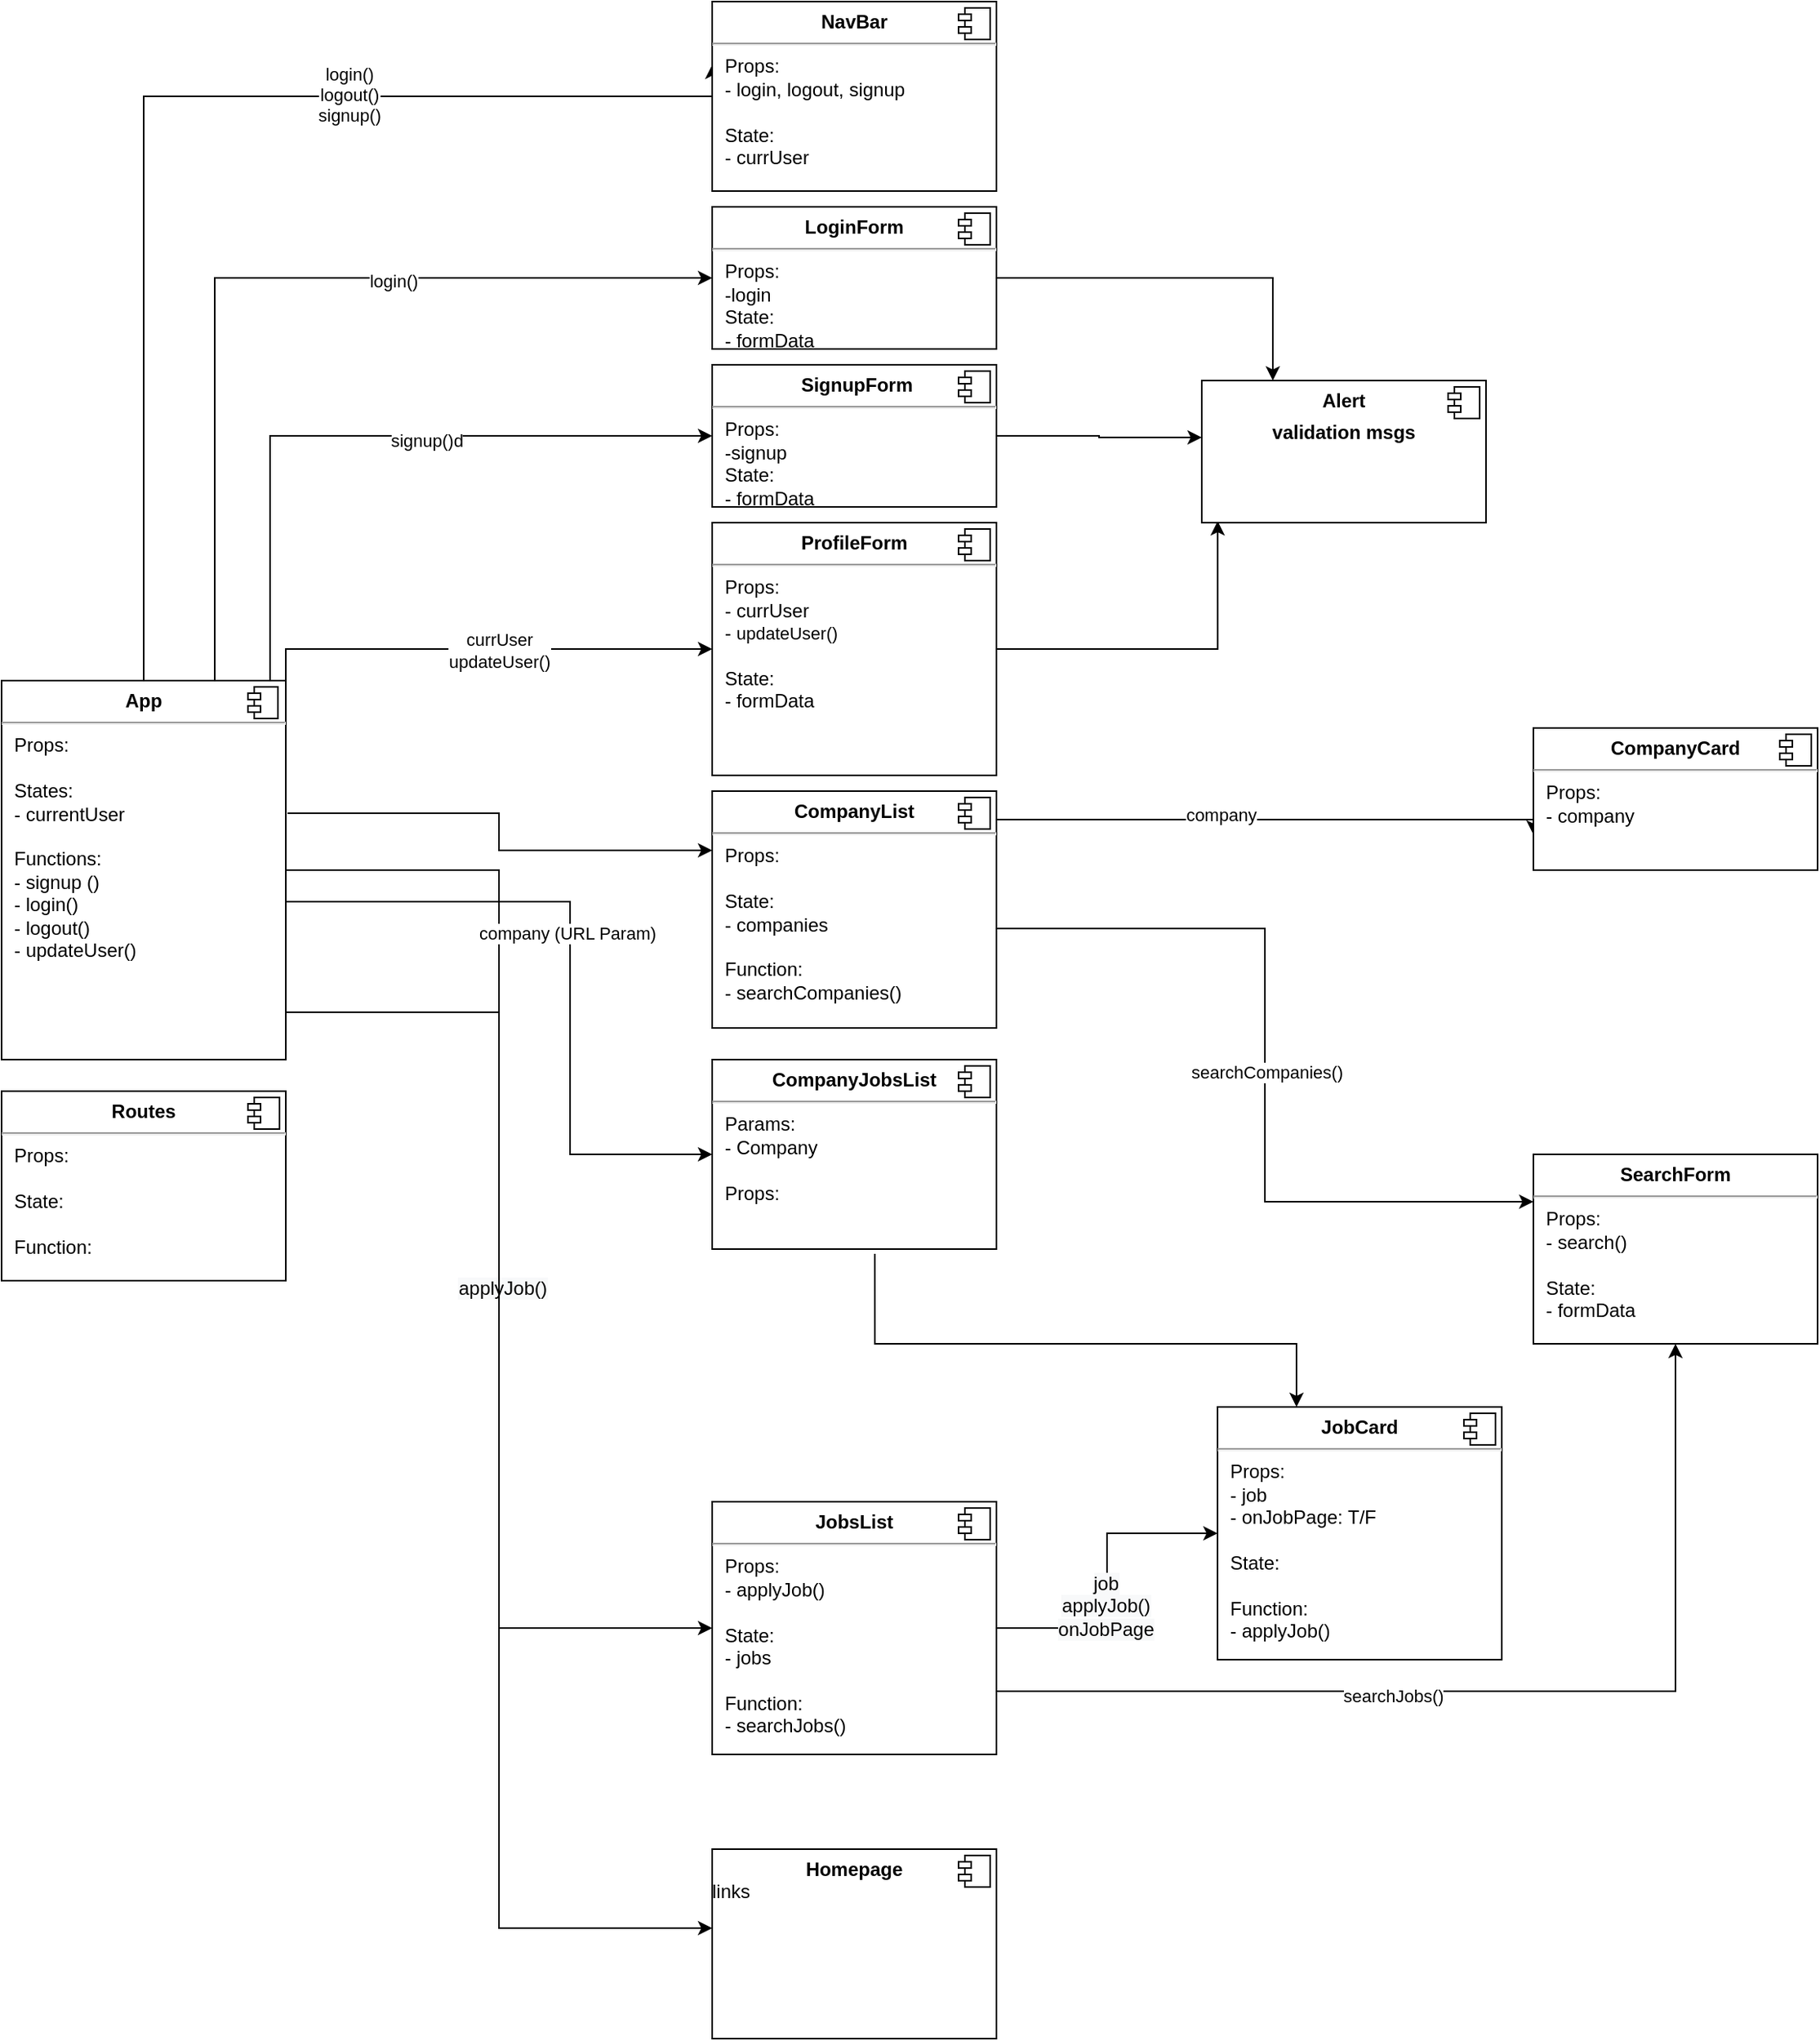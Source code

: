 <mxfile version="13.9.9" type="device"><diagram id="0BmwtcEySQi6ICkx32Ag" name="Page-1"><mxGraphModel dx="2095" dy="1227" grid="1" gridSize="10" guides="1" tooltips="1" connect="1" arrows="1" fold="1" page="1" pageScale="1" pageWidth="1200" pageHeight="1920" math="0" shadow="0"><root><mxCell id="0"/><mxCell id="1" parent="0"/><mxCell id="6CmVZ3AfxUf5qQqAX9dA-24" style="edgeStyle=orthogonalEdgeStyle;rounded=0;orthogonalLoop=1;jettySize=auto;html=1;entryX=0;entryY=0.333;entryDx=0;entryDy=0;entryPerimeter=0;" edge="1" parent="1" source="6CmVZ3AfxUf5qQqAX9dA-1" target="6CmVZ3AfxUf5qQqAX9dA-22"><mxGeometry relative="1" as="geometry"><Array as="points"><mxPoint x="120" y="90"/></Array></mxGeometry></mxCell><mxCell id="6CmVZ3AfxUf5qQqAX9dA-25" value="login()&lt;br&gt;logout()&lt;br&gt;signup()" style="edgeLabel;html=1;align=center;verticalAlign=middle;resizable=0;points=[];" vertex="1" connectable="0" parent="6CmVZ3AfxUf5qQqAX9dA-24"><mxGeometry x="0.333" y="1" relative="1" as="geometry"><mxPoint as="offset"/></mxGeometry></mxCell><mxCell id="6CmVZ3AfxUf5qQqAX9dA-26" style="edgeStyle=orthogonalEdgeStyle;rounded=0;orthogonalLoop=1;jettySize=auto;html=1;exitX=0.75;exitY=0;exitDx=0;exitDy=0;entryX=0;entryY=0.5;entryDx=0;entryDy=0;" edge="1" parent="1" source="6CmVZ3AfxUf5qQqAX9dA-1" target="6CmVZ3AfxUf5qQqAX9dA-11"><mxGeometry relative="1" as="geometry"/></mxCell><mxCell id="6CmVZ3AfxUf5qQqAX9dA-27" value="login()&lt;br&gt;" style="edgeLabel;html=1;align=center;verticalAlign=middle;resizable=0;points=[];" vertex="1" connectable="0" parent="6CmVZ3AfxUf5qQqAX9dA-26"><mxGeometry x="0.291" y="-2" relative="1" as="geometry"><mxPoint as="offset"/></mxGeometry></mxCell><mxCell id="6CmVZ3AfxUf5qQqAX9dA-30" style="edgeStyle=orthogonalEdgeStyle;rounded=0;orthogonalLoop=1;jettySize=auto;html=1;exitX=1;exitY=0;exitDx=0;exitDy=0;entryX=0;entryY=0.5;entryDx=0;entryDy=0;" edge="1" parent="1" source="6CmVZ3AfxUf5qQqAX9dA-1" target="6CmVZ3AfxUf5qQqAX9dA-7"><mxGeometry relative="1" as="geometry"/></mxCell><mxCell id="6CmVZ3AfxUf5qQqAX9dA-31" value="currUser&lt;br&gt;updateUser()" style="edgeLabel;html=1;align=center;verticalAlign=middle;resizable=0;points=[];" vertex="1" connectable="0" parent="6CmVZ3AfxUf5qQqAX9dA-30"><mxGeometry x="0.064" y="-1" relative="1" as="geometry"><mxPoint as="offset"/></mxGeometry></mxCell><mxCell id="6CmVZ3AfxUf5qQqAX9dA-32" style="edgeStyle=orthogonalEdgeStyle;rounded=0;orthogonalLoop=1;jettySize=auto;html=1;exitX=1.006;exitY=0.35;exitDx=0;exitDy=0;entryX=0;entryY=0.25;entryDx=0;entryDy=0;exitPerimeter=0;" edge="1" parent="1" source="6CmVZ3AfxUf5qQqAX9dA-1" target="6CmVZ3AfxUf5qQqAX9dA-3"><mxGeometry relative="1" as="geometry"/></mxCell><mxCell id="6CmVZ3AfxUf5qQqAX9dA-36" style="edgeStyle=orthogonalEdgeStyle;rounded=0;orthogonalLoop=1;jettySize=auto;html=1;exitX=1;exitY=0.5;exitDx=0;exitDy=0;entryX=0;entryY=0.5;entryDx=0;entryDy=0;" edge="1" parent="1" source="6CmVZ3AfxUf5qQqAX9dA-1" target="6CmVZ3AfxUf5qQqAX9dA-5"><mxGeometry relative="1" as="geometry"><Array as="points"><mxPoint x="210" y="670"/><mxPoint x="345" y="670"/><mxPoint x="345" y="1060"/></Array></mxGeometry></mxCell><mxCell id="6CmVZ3AfxUf5qQqAX9dA-40" value="&lt;span style=&quot;font-size: 12px ; text-align: left ; background-color: rgb(248 , 249 , 250)&quot;&gt;applyJob()&lt;/span&gt;" style="edgeLabel;html=1;align=center;verticalAlign=middle;resizable=0;points=[];" vertex="1" connectable="0" parent="6CmVZ3AfxUf5qQqAX9dA-36"><mxGeometry x="0.067" y="2" relative="1" as="geometry"><mxPoint as="offset"/></mxGeometry></mxCell><mxCell id="BlZJ6Jp_CeC7W5zDAMGk-4" style="edgeStyle=orthogonalEdgeStyle;rounded=0;orthogonalLoop=1;jettySize=auto;html=1;entryX=0;entryY=0.5;entryDx=0;entryDy=0;" edge="1" parent="1" source="6CmVZ3AfxUf5qQqAX9dA-1" target="BlZJ6Jp_CeC7W5zDAMGk-2"><mxGeometry relative="1" as="geometry"><Array as="points"><mxPoint x="200" y="305"/></Array></mxGeometry></mxCell><mxCell id="BlZJ6Jp_CeC7W5zDAMGk-5" value="signup()d" style="edgeLabel;html=1;align=center;verticalAlign=middle;resizable=0;points=[];" connectable="0" vertex="1" parent="BlZJ6Jp_CeC7W5zDAMGk-4"><mxGeometry x="0.168" y="-3" relative="1" as="geometry"><mxPoint as="offset"/></mxGeometry></mxCell><mxCell id="BlZJ6Jp_CeC7W5zDAMGk-8" style="edgeStyle=orthogonalEdgeStyle;rounded=0;orthogonalLoop=1;jettySize=auto;html=1;entryX=0;entryY=0.417;entryDx=0;entryDy=0;entryPerimeter=0;" edge="1" parent="1" source="6CmVZ3AfxUf5qQqAX9dA-1" target="BlZJ6Jp_CeC7W5zDAMGk-6"><mxGeometry relative="1" as="geometry"/></mxCell><mxCell id="6CmVZ3AfxUf5qQqAX9dA-1" value="&lt;p style=&quot;margin: 0px ; margin-top: 6px ; text-align: center&quot;&gt;&lt;b&gt;App&lt;/b&gt;&lt;/p&gt;&lt;hr&gt;&lt;p style=&quot;margin: 0px ; margin-left: 8px&quot;&gt;Props:&lt;/p&gt;&lt;p style=&quot;margin: 0px ; margin-left: 8px&quot;&gt;&lt;br&gt;&lt;/p&gt;&lt;p style=&quot;margin: 0px ; margin-left: 8px&quot;&gt;States:&lt;/p&gt;&lt;p style=&quot;margin: 0px ; margin-left: 8px&quot;&gt;- currentUser&lt;br&gt;&lt;br&gt;&lt;/p&gt;&lt;p style=&quot;margin: 0px ; margin-left: 8px&quot;&gt;Functions:&lt;/p&gt;&lt;p style=&quot;margin: 0px ; margin-left: 8px&quot;&gt;&lt;span&gt;- signup ()&lt;/span&gt;&lt;br&gt;&lt;/p&gt;&lt;p style=&quot;margin: 0px ; margin-left: 8px&quot;&gt;- login()&lt;/p&gt;&lt;p style=&quot;margin: 0px ; margin-left: 8px&quot;&gt;- logout()&lt;/p&gt;&lt;p style=&quot;margin: 0px ; margin-left: 8px&quot;&gt;- updateUser()&lt;/p&gt;&lt;p style=&quot;margin: 0px ; margin-left: 8px&quot;&gt;&lt;br&gt;&lt;/p&gt;" style="align=left;overflow=fill;html=1;dropTarget=0;" vertex="1" parent="1"><mxGeometry x="30" y="460" width="180" height="240" as="geometry"/></mxCell><mxCell id="6CmVZ3AfxUf5qQqAX9dA-2" value="" style="shape=component;jettyWidth=8;jettyHeight=4;" vertex="1" parent="6CmVZ3AfxUf5qQqAX9dA-1"><mxGeometry x="1" width="19" height="20" relative="1" as="geometry"><mxPoint x="-24" y="4" as="offset"/></mxGeometry></mxCell><mxCell id="6CmVZ3AfxUf5qQqAX9dA-38" style="edgeStyle=orthogonalEdgeStyle;rounded=0;orthogonalLoop=1;jettySize=auto;html=1;exitX=1;exitY=0.75;exitDx=0;exitDy=0;" edge="1" parent="1" source="6CmVZ3AfxUf5qQqAX9dA-1" target="6CmVZ3AfxUf5qQqAX9dA-18"><mxGeometry relative="1" as="geometry"><Array as="points"><mxPoint x="210" y="600"/><mxPoint x="390" y="600"/><mxPoint x="390" y="760"/></Array></mxGeometry></mxCell><mxCell id="6CmVZ3AfxUf5qQqAX9dA-48" value="company (URL Param)" style="edgeLabel;html=1;align=center;verticalAlign=middle;resizable=0;points=[];" vertex="1" connectable="0" parent="6CmVZ3AfxUf5qQqAX9dA-38"><mxGeometry x="0.021" y="-2" relative="1" as="geometry"><mxPoint as="offset"/></mxGeometry></mxCell><mxCell id="6CmVZ3AfxUf5qQqAX9dA-45" style="edgeStyle=orthogonalEdgeStyle;rounded=0;orthogonalLoop=1;jettySize=auto;html=1;exitX=1;exitY=0.25;exitDx=0;exitDy=0;entryX=0;entryY=0.75;entryDx=0;entryDy=0;" edge="1" parent="1" source="6CmVZ3AfxUf5qQqAX9dA-3" target="6CmVZ3AfxUf5qQqAX9dA-20"><mxGeometry relative="1" as="geometry"><Array as="points"><mxPoint x="1000" y="548"/></Array></mxGeometry></mxCell><mxCell id="6CmVZ3AfxUf5qQqAX9dA-46" value="company" style="edgeLabel;html=1;align=center;verticalAlign=middle;resizable=0;points=[];" vertex="1" connectable="0" parent="6CmVZ3AfxUf5qQqAX9dA-45"><mxGeometry x="-0.124" y="4" relative="1" as="geometry"><mxPoint y="1" as="offset"/></mxGeometry></mxCell><mxCell id="6CmVZ3AfxUf5qQqAX9dA-49" style="edgeStyle=orthogonalEdgeStyle;rounded=0;orthogonalLoop=1;jettySize=auto;html=1;exitX=1;exitY=0.58;exitDx=0;exitDy=0;entryX=0;entryY=0.25;entryDx=0;entryDy=0;exitPerimeter=0;" edge="1" parent="1" source="6CmVZ3AfxUf5qQqAX9dA-3" target="6CmVZ3AfxUf5qQqAX9dA-9"><mxGeometry relative="1" as="geometry"><mxPoint x="660" y="862.5" as="sourcePoint"/></mxGeometry></mxCell><mxCell id="6CmVZ3AfxUf5qQqAX9dA-52" value="searchCompanies()" style="edgeLabel;html=1;align=center;verticalAlign=middle;resizable=0;points=[];" vertex="1" connectable="0" parent="6CmVZ3AfxUf5qQqAX9dA-49"><mxGeometry x="0.011" y="1" relative="1" as="geometry"><mxPoint y="1" as="offset"/></mxGeometry></mxCell><mxCell id="6CmVZ3AfxUf5qQqAX9dA-3" value="&lt;p style=&quot;margin: 0px ; margin-top: 6px ; text-align: center&quot;&gt;&lt;b&gt;CompanyList&lt;/b&gt;&lt;/p&gt;&lt;hr&gt;&lt;p style=&quot;margin: 0px ; margin-left: 8px&quot;&gt;Props:&lt;/p&gt;&lt;p style=&quot;margin: 0px ; margin-left: 8px&quot;&gt;&lt;br&gt;&lt;/p&gt;&lt;p style=&quot;margin: 0px ; margin-left: 8px&quot;&gt;State:&amp;nbsp;&lt;/p&gt;&lt;p style=&quot;margin: 0px ; margin-left: 8px&quot;&gt;- companies&lt;/p&gt;&lt;p style=&quot;margin: 0px ; margin-left: 8px&quot;&gt;&lt;br&gt;&lt;/p&gt;&lt;p style=&quot;margin: 0px 0px 0px 8px&quot;&gt;Function:&lt;/p&gt;&lt;p style=&quot;margin: 0px 0px 0px 8px&quot;&gt;- searchCompanies()&lt;br&gt;&lt;/p&gt;&lt;p style=&quot;margin: 0px 0px 0px 8px&quot;&gt;&lt;br&gt;&lt;/p&gt;" style="align=left;overflow=fill;html=1;dropTarget=0;" vertex="1" parent="1"><mxGeometry x="480" y="530" width="180" height="150" as="geometry"/></mxCell><mxCell id="6CmVZ3AfxUf5qQqAX9dA-4" value="" style="shape=component;jettyWidth=8;jettyHeight=4;" vertex="1" parent="6CmVZ3AfxUf5qQqAX9dA-3"><mxGeometry x="1" width="20" height="20" relative="1" as="geometry"><mxPoint x="-24" y="4" as="offset"/></mxGeometry></mxCell><mxCell id="6CmVZ3AfxUf5qQqAX9dA-39" style="edgeStyle=orthogonalEdgeStyle;rounded=0;orthogonalLoop=1;jettySize=auto;html=1;exitX=1;exitY=0.5;exitDx=0;exitDy=0;" edge="1" parent="1" source="6CmVZ3AfxUf5qQqAX9dA-5" target="6CmVZ3AfxUf5qQqAX9dA-16"><mxGeometry relative="1" as="geometry"/></mxCell><mxCell id="6CmVZ3AfxUf5qQqAX9dA-41" value="&lt;span style=&quot;font-size: 12px ; text-align: left ; background-color: rgb(248 , 249 , 250)&quot;&gt;job&lt;br&gt;applyJob()&lt;br&gt;onJobPage&lt;br&gt;&lt;/span&gt;" style="edgeLabel;html=1;align=center;verticalAlign=middle;resizable=0;points=[];" vertex="1" connectable="0" parent="6CmVZ3AfxUf5qQqAX9dA-39"><mxGeometry x="-0.157" y="1" relative="1" as="geometry"><mxPoint as="offset"/></mxGeometry></mxCell><mxCell id="6CmVZ3AfxUf5qQqAX9dA-50" style="edgeStyle=orthogonalEdgeStyle;rounded=0;orthogonalLoop=1;jettySize=auto;html=1;exitX=1;exitY=0.25;exitDx=0;exitDy=0;entryX=0.5;entryY=1;entryDx=0;entryDy=0;" edge="1" parent="1" source="6CmVZ3AfxUf5qQqAX9dA-5" target="6CmVZ3AfxUf5qQqAX9dA-9"><mxGeometry relative="1" as="geometry"><Array as="points"><mxPoint x="660" y="1100"/><mxPoint x="1090" y="1100"/></Array></mxGeometry></mxCell><mxCell id="6CmVZ3AfxUf5qQqAX9dA-51" value="searchJobs()" style="edgeLabel;html=1;align=center;verticalAlign=middle;resizable=0;points=[];" vertex="1" connectable="0" parent="6CmVZ3AfxUf5qQqAX9dA-50"><mxGeometry x="-0.094" y="-3" relative="1" as="geometry"><mxPoint as="offset"/></mxGeometry></mxCell><mxCell id="6CmVZ3AfxUf5qQqAX9dA-5" value="&lt;p style=&quot;margin: 0px ; margin-top: 6px ; text-align: center&quot;&gt;&lt;b&gt;JobsList&lt;/b&gt;&lt;/p&gt;&lt;hr&gt;&lt;p style=&quot;margin: 0px 0px 0px 8px&quot;&gt;Props:&lt;/p&gt;&lt;p style=&quot;margin: 0px 0px 0px 8px&quot;&gt;- applyJob()&lt;/p&gt;&lt;p style=&quot;margin: 0px 0px 0px 8px&quot;&gt;&lt;br&gt;&lt;/p&gt;&lt;p style=&quot;margin: 0px 0px 0px 8px&quot;&gt;State:&amp;nbsp;&lt;/p&gt;&lt;p style=&quot;margin: 0px 0px 0px 8px&quot;&gt;- jobs&lt;/p&gt;&lt;p style=&quot;margin: 0px 0px 0px 8px&quot;&gt;&lt;br&gt;&lt;/p&gt;&lt;p style=&quot;margin: 0px 0px 0px 8px&quot;&gt;Function:&lt;/p&gt;&lt;p style=&quot;margin: 0px 0px 0px 8px&quot;&gt;- searchJobs()&lt;/p&gt;" style="align=left;overflow=fill;html=1;dropTarget=0;" vertex="1" parent="1"><mxGeometry x="480" y="980" width="180" height="160" as="geometry"/></mxCell><mxCell id="6CmVZ3AfxUf5qQqAX9dA-6" value="" style="shape=component;jettyWidth=8;jettyHeight=4;" vertex="1" parent="6CmVZ3AfxUf5qQqAX9dA-5"><mxGeometry x="1" width="20" height="20" relative="1" as="geometry"><mxPoint x="-24" y="4" as="offset"/></mxGeometry></mxCell><mxCell id="BlZJ6Jp_CeC7W5zDAMGk-13" style="edgeStyle=orthogonalEdgeStyle;rounded=0;orthogonalLoop=1;jettySize=auto;html=1;exitX=1;exitY=0.5;exitDx=0;exitDy=0;entryX=0.056;entryY=0.989;entryDx=0;entryDy=0;entryPerimeter=0;" edge="1" parent="1" source="6CmVZ3AfxUf5qQqAX9dA-7" target="BlZJ6Jp_CeC7W5zDAMGk-9"><mxGeometry relative="1" as="geometry"/></mxCell><mxCell id="6CmVZ3AfxUf5qQqAX9dA-7" value="&lt;p style=&quot;margin: 0px ; margin-top: 6px ; text-align: center&quot;&gt;&lt;b&gt;ProfileForm&lt;/b&gt;&lt;/p&gt;&lt;hr&gt;&lt;p style=&quot;margin: 0px ; margin-left: 8px&quot;&gt;Props:&lt;/p&gt;&lt;p style=&quot;margin: 0px ; margin-left: 8px&quot;&gt;- currUser&lt;/p&gt;&lt;p style=&quot;margin: 0px ; margin-left: 8px&quot;&gt;-&amp;nbsp;&lt;span style=&quot;background-color: rgb(255 , 255 , 255) ; font-size: 11px&quot;&gt;updateUser()&lt;/span&gt;&lt;/p&gt;&lt;p style=&quot;margin: 0px ; margin-left: 8px&quot;&gt;&lt;br&gt;&lt;/p&gt;&lt;p style=&quot;margin: 0px ; margin-left: 8px&quot;&gt;State:&lt;/p&gt;&lt;p style=&quot;margin: 0px ; margin-left: 8px&quot;&gt;- formData&lt;/p&gt;" style="align=left;overflow=fill;html=1;dropTarget=0;" vertex="1" parent="1"><mxGeometry x="480" y="360" width="180" height="160" as="geometry"/></mxCell><mxCell id="6CmVZ3AfxUf5qQqAX9dA-8" value="" style="shape=component;jettyWidth=8;jettyHeight=4;" vertex="1" parent="6CmVZ3AfxUf5qQqAX9dA-7"><mxGeometry x="1" width="20" height="20" relative="1" as="geometry"><mxPoint x="-24" y="4" as="offset"/></mxGeometry></mxCell><mxCell id="6CmVZ3AfxUf5qQqAX9dA-9" value="&lt;p style=&quot;margin: 0px ; margin-top: 6px ; text-align: center&quot;&gt;&lt;b&gt;SearchForm&lt;/b&gt;&lt;/p&gt;&lt;hr&gt;&lt;p style=&quot;margin: 0px ; margin-left: 8px&quot;&gt;Props:&lt;/p&gt;&lt;p style=&quot;margin: 0px ; margin-left: 8px&quot;&gt;- search()&lt;/p&gt;&lt;p style=&quot;margin: 0px ; margin-left: 8px&quot;&gt;&lt;br&gt;&lt;/p&gt;&lt;p style=&quot;margin: 0px ; margin-left: 8px&quot;&gt;State:&lt;/p&gt;&lt;p style=&quot;margin: 0px ; margin-left: 8px&quot;&gt;- formData&lt;/p&gt;" style="align=left;overflow=fill;html=1;dropTarget=0;" vertex="1" parent="1"><mxGeometry x="1000" y="760" width="180" height="120" as="geometry"/></mxCell><mxCell id="BlZJ6Jp_CeC7W5zDAMGk-11" style="edgeStyle=orthogonalEdgeStyle;rounded=0;orthogonalLoop=1;jettySize=auto;html=1;entryX=0.25;entryY=0;entryDx=0;entryDy=0;" edge="1" parent="1" source="6CmVZ3AfxUf5qQqAX9dA-11" target="BlZJ6Jp_CeC7W5zDAMGk-9"><mxGeometry relative="1" as="geometry"/></mxCell><mxCell id="6CmVZ3AfxUf5qQqAX9dA-11" value="&lt;p style=&quot;margin: 0px ; margin-top: 6px ; text-align: center&quot;&gt;&lt;b&gt;LoginForm&lt;/b&gt;&lt;/p&gt;&lt;hr&gt;&lt;p style=&quot;margin: 0px ; margin-left: 8px&quot;&gt;Props:&lt;/p&gt;&lt;p style=&quot;margin: 0px ; margin-left: 8px&quot;&gt;-login&lt;/p&gt;&lt;p style=&quot;margin: 0px ; margin-left: 8px&quot;&gt;&lt;span&gt;State:&lt;/span&gt;&lt;br&gt;&lt;/p&gt;&lt;p style=&quot;margin: 0px ; margin-left: 8px&quot;&gt;- formData&lt;/p&gt;" style="align=left;overflow=fill;html=1;dropTarget=0;" vertex="1" parent="1"><mxGeometry x="480" y="160" width="180" height="90" as="geometry"/></mxCell><mxCell id="6CmVZ3AfxUf5qQqAX9dA-12" value="" style="shape=component;jettyWidth=8;jettyHeight=4;" vertex="1" parent="6CmVZ3AfxUf5qQqAX9dA-11"><mxGeometry x="1" width="20" height="20" relative="1" as="geometry"><mxPoint x="-24" y="4" as="offset"/></mxGeometry></mxCell><mxCell id="6CmVZ3AfxUf5qQqAX9dA-16" value="&lt;p style=&quot;margin: 0px ; margin-top: 6px ; text-align: center&quot;&gt;&lt;b&gt;JobCard&lt;/b&gt;&lt;/p&gt;&lt;hr&gt;&lt;p style=&quot;margin: 0px ; margin-left: 8px&quot;&gt;Props:&lt;/p&gt;&lt;p style=&quot;margin: 0px ; margin-left: 8px&quot;&gt;- job&lt;/p&gt;&lt;p style=&quot;margin: 0px ; margin-left: 8px&quot;&gt;&lt;span&gt;- onJobPage: T/F&lt;/span&gt;&lt;br&gt;&lt;/p&gt;&lt;p style=&quot;margin: 0px ; margin-left: 8px&quot;&gt;&lt;br&gt;&lt;/p&gt;&lt;p style=&quot;margin: 0px ; margin-left: 8px&quot;&gt;State:&lt;br&gt;&lt;br&gt;&lt;/p&gt;&lt;p style=&quot;margin: 0px ; margin-left: 8px&quot;&gt;Function:&lt;/p&gt;&lt;p style=&quot;margin: 0px 0px 0px 8px&quot;&gt;- applyJob()&lt;/p&gt;&lt;div&gt;&lt;br&gt;&lt;/div&gt;" style="align=left;overflow=fill;html=1;dropTarget=0;" vertex="1" parent="1"><mxGeometry x="800" y="920" width="180" height="160" as="geometry"/></mxCell><mxCell id="6CmVZ3AfxUf5qQqAX9dA-17" value="" style="shape=component;jettyWidth=8;jettyHeight=4;" vertex="1" parent="6CmVZ3AfxUf5qQqAX9dA-16"><mxGeometry x="1" width="20" height="20" relative="1" as="geometry"><mxPoint x="-24" y="4" as="offset"/></mxGeometry></mxCell><mxCell id="6CmVZ3AfxUf5qQqAX9dA-43" style="edgeStyle=orthogonalEdgeStyle;rounded=0;orthogonalLoop=1;jettySize=auto;html=1;exitX=0.572;exitY=1.025;exitDx=0;exitDy=0;exitPerimeter=0;" edge="1" parent="1" source="6CmVZ3AfxUf5qQqAX9dA-18"><mxGeometry relative="1" as="geometry"><mxPoint x="610" y="900" as="sourcePoint"/><mxPoint x="850" y="920" as="targetPoint"/><Array as="points"><mxPoint x="583" y="880"/><mxPoint x="850" y="880"/></Array></mxGeometry></mxCell><mxCell id="6CmVZ3AfxUf5qQqAX9dA-18" value="&lt;p style=&quot;margin: 0px ; margin-top: 6px ; text-align: center&quot;&gt;&lt;b&gt;CompanyJobsList&lt;/b&gt;&lt;/p&gt;&lt;hr&gt;&lt;p style=&quot;margin: 0px ; margin-left: 8px&quot;&gt;Params:&lt;/p&gt;&lt;p style=&quot;margin: 0px ; margin-left: 8px&quot;&gt;- Company&lt;/p&gt;&lt;p style=&quot;margin: 0px ; margin-left: 8px&quot;&gt;&lt;br&gt;&lt;/p&gt;&lt;p style=&quot;margin: 0px ; margin-left: 8px&quot;&gt;Props:&lt;/p&gt;&lt;p style=&quot;margin: 0px ; margin-left: 8px&quot;&gt;&lt;br&gt;&lt;/p&gt;&lt;p style=&quot;margin: 0px ; margin-left: 8px&quot;&gt;&amp;nbsp;&lt;/p&gt;" style="align=left;overflow=fill;html=1;dropTarget=0;" vertex="1" parent="1"><mxGeometry x="480" y="700" width="180" height="120" as="geometry"/></mxCell><mxCell id="6CmVZ3AfxUf5qQqAX9dA-19" value="" style="shape=component;jettyWidth=8;jettyHeight=4;" vertex="1" parent="6CmVZ3AfxUf5qQqAX9dA-18"><mxGeometry x="1" width="20" height="20" relative="1" as="geometry"><mxPoint x="-24" y="4" as="offset"/></mxGeometry></mxCell><mxCell id="6CmVZ3AfxUf5qQqAX9dA-20" value="&lt;p style=&quot;margin: 0px ; margin-top: 6px ; text-align: center&quot;&gt;&lt;b&gt;CompanyCard&lt;/b&gt;&lt;/p&gt;&lt;hr&gt;&lt;p style=&quot;margin: 0px ; margin-left: 8px&quot;&gt;Props:&lt;/p&gt;&lt;p style=&quot;margin: 0px ; margin-left: 8px&quot;&gt;- company&lt;/p&gt;" style="align=left;overflow=fill;html=1;dropTarget=0;" vertex="1" parent="1"><mxGeometry x="1000" y="490" width="180" height="90" as="geometry"/></mxCell><mxCell id="6CmVZ3AfxUf5qQqAX9dA-21" value="" style="shape=component;jettyWidth=8;jettyHeight=4;" vertex="1" parent="6CmVZ3AfxUf5qQqAX9dA-20"><mxGeometry x="1" width="20" height="20" relative="1" as="geometry"><mxPoint x="-24" y="4" as="offset"/></mxGeometry></mxCell><mxCell id="6CmVZ3AfxUf5qQqAX9dA-22" value="&lt;p style=&quot;margin: 0px ; margin-top: 6px ; text-align: center&quot;&gt;&lt;b&gt;NavBar&lt;/b&gt;&lt;/p&gt;&lt;hr&gt;&lt;p style=&quot;margin: 0px ; margin-left: 8px&quot;&gt;Props:&lt;/p&gt;&lt;p style=&quot;margin: 0px ; margin-left: 8px&quot;&gt;- login, logout, signup&lt;/p&gt;&lt;p style=&quot;margin: 0px ; margin-left: 8px&quot;&gt;&lt;br&gt;&lt;/p&gt;&lt;p style=&quot;margin: 0px ; margin-left: 8px&quot;&gt;State:&lt;/p&gt;&lt;p style=&quot;margin: 0px ; margin-left: 8px&quot;&gt;- currUser&lt;/p&gt;" style="align=left;overflow=fill;html=1;dropTarget=0;" vertex="1" parent="1"><mxGeometry x="480" y="30" width="180" height="120" as="geometry"/></mxCell><mxCell id="6CmVZ3AfxUf5qQqAX9dA-23" value="" style="shape=component;jettyWidth=8;jettyHeight=4;" vertex="1" parent="6CmVZ3AfxUf5qQqAX9dA-22"><mxGeometry x="1" width="20" height="20" relative="1" as="geometry"><mxPoint x="-24" y="4" as="offset"/></mxGeometry></mxCell><mxCell id="6CmVZ3AfxUf5qQqAX9dA-34" value="&lt;p style=&quot;margin: 0px ; margin-top: 6px ; text-align: center&quot;&gt;&lt;b&gt;Routes&lt;/b&gt;&lt;/p&gt;&lt;hr&gt;&lt;p style=&quot;margin: 0px 0px 0px 8px&quot;&gt;Props:&lt;/p&gt;&lt;p style=&quot;margin: 0px 0px 0px 8px&quot;&gt;&lt;br&gt;&lt;/p&gt;&lt;p style=&quot;margin: 0px 0px 0px 8px&quot;&gt;State:&amp;nbsp;&lt;/p&gt;&lt;p style=&quot;margin: 0px 0px 0px 8px&quot;&gt;&lt;br&gt;&lt;/p&gt;&lt;p style=&quot;margin: 0px 0px 0px 8px&quot;&gt;Function:&lt;/p&gt;" style="align=left;overflow=fill;html=1;dropTarget=0;" vertex="1" parent="1"><mxGeometry x="30" y="720" width="180" height="120" as="geometry"/></mxCell><mxCell id="6CmVZ3AfxUf5qQqAX9dA-35" value="" style="shape=component;jettyWidth=8;jettyHeight=4;" vertex="1" parent="6CmVZ3AfxUf5qQqAX9dA-34"><mxGeometry x="1" width="20" height="20" relative="1" as="geometry"><mxPoint x="-24" y="4" as="offset"/></mxGeometry></mxCell><mxCell id="BlZJ6Jp_CeC7W5zDAMGk-12" style="edgeStyle=orthogonalEdgeStyle;rounded=0;orthogonalLoop=1;jettySize=auto;html=1;entryX=0;entryY=0.4;entryDx=0;entryDy=0;entryPerimeter=0;" edge="1" parent="1" source="BlZJ6Jp_CeC7W5zDAMGk-2" target="BlZJ6Jp_CeC7W5zDAMGk-9"><mxGeometry relative="1" as="geometry"/></mxCell><mxCell id="BlZJ6Jp_CeC7W5zDAMGk-2" value="&lt;p style=&quot;margin: 0px ; margin-top: 6px ; text-align: center&quot;&gt;&lt;b&gt;&amp;nbsp;SignupForm&lt;/b&gt;&lt;/p&gt;&lt;hr&gt;&lt;p style=&quot;margin: 0px ; margin-left: 8px&quot;&gt;Props:&lt;/p&gt;&lt;p style=&quot;margin: 0px ; margin-left: 8px&quot;&gt;&lt;span&gt;-signup&lt;/span&gt;&lt;/p&gt;&lt;p style=&quot;margin: 0px ; margin-left: 8px&quot;&gt;&lt;span&gt;State:&lt;/span&gt;&lt;br&gt;&lt;/p&gt;&lt;p style=&quot;margin: 0px ; margin-left: 8px&quot;&gt;- formData&lt;/p&gt;" style="align=left;overflow=fill;html=1;dropTarget=0;" vertex="1" parent="1"><mxGeometry x="480" y="260" width="180" height="90" as="geometry"/></mxCell><mxCell id="BlZJ6Jp_CeC7W5zDAMGk-3" value="" style="shape=component;jettyWidth=8;jettyHeight=4;" vertex="1" parent="BlZJ6Jp_CeC7W5zDAMGk-2"><mxGeometry x="1" width="20" height="20" relative="1" as="geometry"><mxPoint x="-24" y="4" as="offset"/></mxGeometry></mxCell><mxCell id="BlZJ6Jp_CeC7W5zDAMGk-6" value="&lt;p style=&quot;margin: 0px ; margin-top: 6px ; text-align: center&quot;&gt;&lt;b&gt;Homepage&lt;/b&gt;&lt;/p&gt;links" style="align=left;overflow=fill;html=1;dropTarget=0;" vertex="1" parent="1"><mxGeometry x="480" y="1200" width="180" height="120" as="geometry"/></mxCell><mxCell id="BlZJ6Jp_CeC7W5zDAMGk-7" value="" style="shape=component;jettyWidth=8;jettyHeight=4;" vertex="1" parent="BlZJ6Jp_CeC7W5zDAMGk-6"><mxGeometry x="1" width="20" height="20" relative="1" as="geometry"><mxPoint x="-24" y="4" as="offset"/></mxGeometry></mxCell><mxCell id="BlZJ6Jp_CeC7W5zDAMGk-9" value="&lt;p style=&quot;margin: 0px ; margin-top: 6px ; text-align: center&quot;&gt;&lt;b&gt;Alert&lt;/b&gt;&lt;/p&gt;&lt;p style=&quot;margin: 0px ; margin-top: 6px ; text-align: center&quot;&gt;&lt;b&gt;validation msgs&lt;/b&gt;&lt;/p&gt;" style="align=left;overflow=fill;html=1;dropTarget=0;" vertex="1" parent="1"><mxGeometry x="790" y="270" width="180" height="90" as="geometry"/></mxCell><mxCell id="BlZJ6Jp_CeC7W5zDAMGk-10" value="" style="shape=component;jettyWidth=8;jettyHeight=4;" vertex="1" parent="BlZJ6Jp_CeC7W5zDAMGk-9"><mxGeometry x="1" width="20" height="20" relative="1" as="geometry"><mxPoint x="-24" y="4" as="offset"/></mxGeometry></mxCell></root></mxGraphModel></diagram></mxfile>